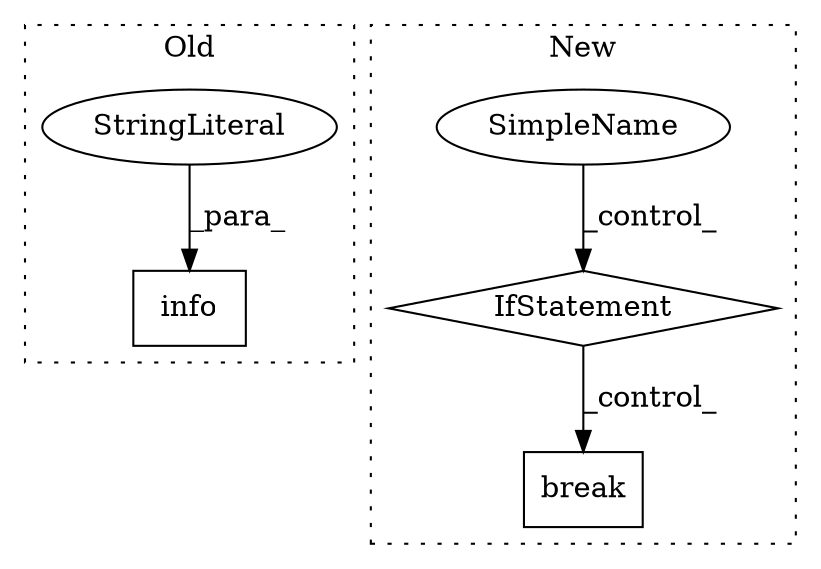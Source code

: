 digraph G {
subgraph cluster0 {
1 [label="info" a="32" s="29758,29792" l="5,1" shape="box"];
3 [label="StringLiteral" a="45" s="29763" l="19" shape="ellipse"];
label = "Old";
style="dotted";
}
subgraph cluster1 {
2 [label="break" a="10" s="29763" l="6" shape="box"];
4 [label="IfStatement" a="25" s="29538,29559" l="4,2" shape="diamond"];
5 [label="SimpleName" a="42" s="" l="" shape="ellipse"];
label = "New";
style="dotted";
}
3 -> 1 [label="_para_"];
4 -> 2 [label="_control_"];
5 -> 4 [label="_control_"];
}